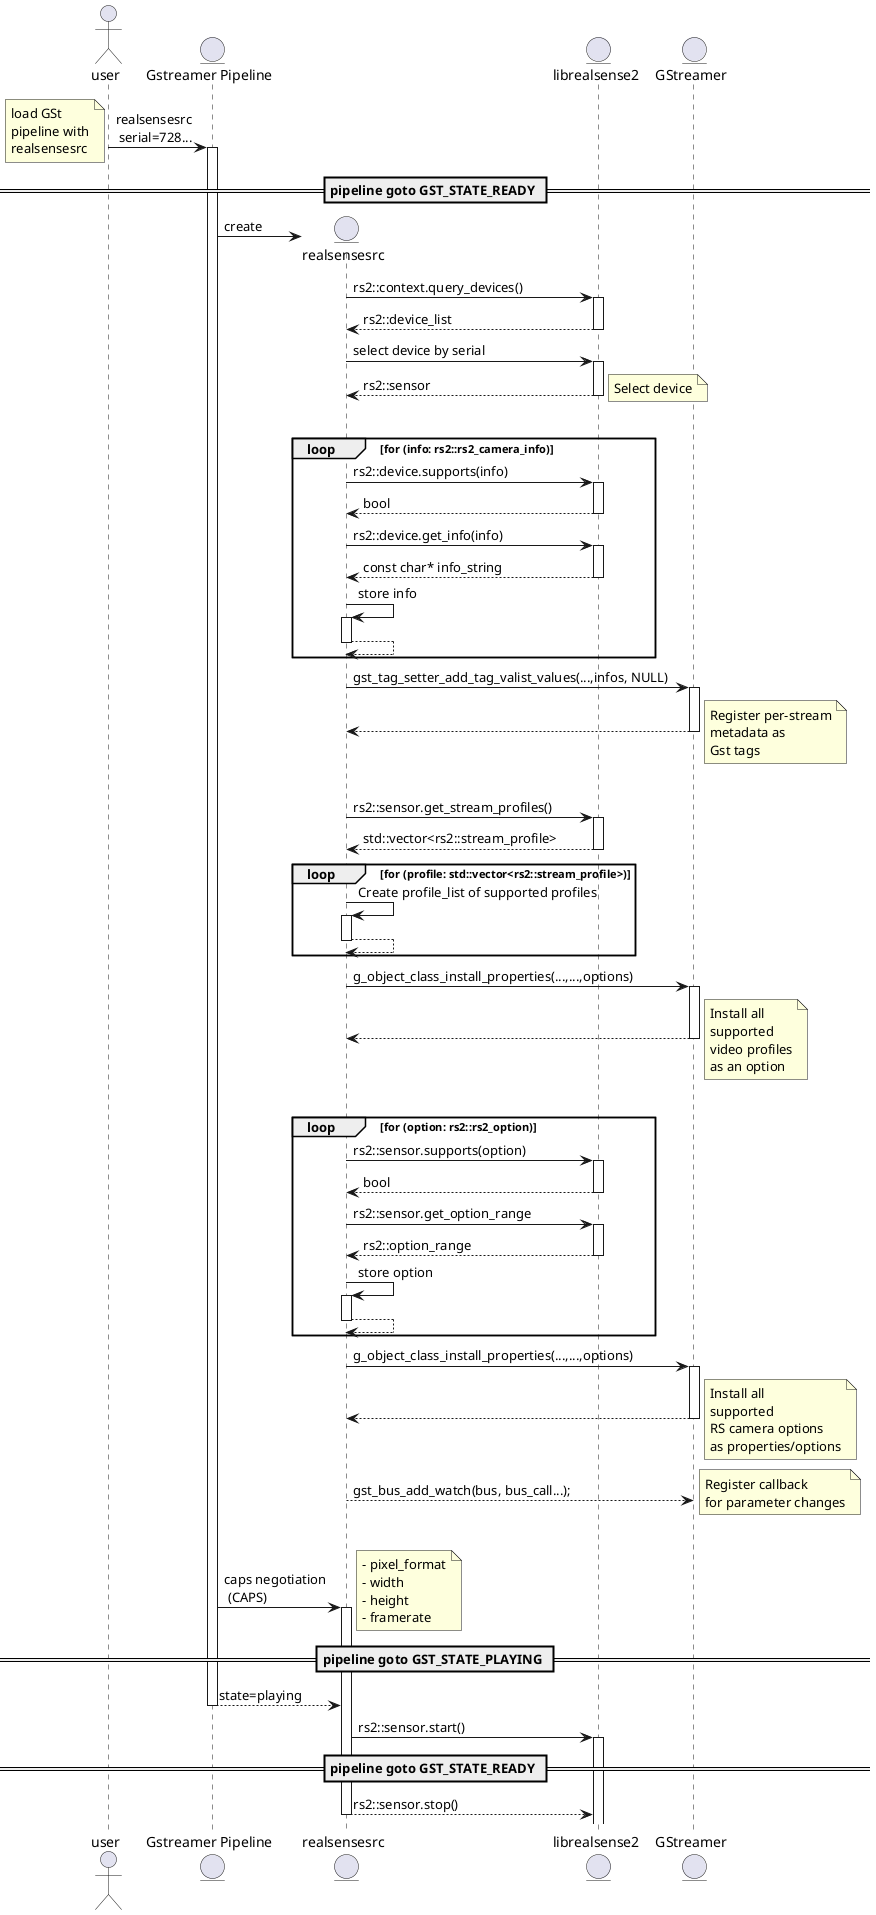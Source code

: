@startuml realsensesrc
Actor user
entity "Gstreamer Pipeline" as g_pipe
entity "realsensesrc" as src
entity "librealsense2" as lrs
entity "GStreamer" as go

autoactivate on
user -> g_pipe: realsensesrc \n serial=728...
note left
  load GSt
  pipeline with
  realsensesrc
end note

==pipeline goto GST_STATE_READY ==

g_pipe -> src **: create
src -> lrs: rs2::context.query_devices()
return rs2::device_list

src->lrs : select device by serial
return rs2::sensor
note right
  Select device
end note
|||

loop for (info: rs2::rs2_camera_info)
  src->lrs: rs2::device.supports(info)
  return bool
  src->lrs: rs2::device.get_info(info)
  return const char* info_string
  src->src: store info
  return
end
src -> go: gst_tag_setter_add_tag_valist_values(...,infos, NULL)
return
note right
  Register per-stream
  metadata as
  Gst tags
end note
|||
src -> lrs: rs2::sensor.get_stream_profiles()
return std::vector<rs2::stream_profile>

loop for (profile: std::vector<rs2::stream_profile>)
  src->src: Create profile_list of supported profiles
  return
end
src -> go: g_object_class_install_properties(...,...,options)
return
note right
  Install all
  supported
  video profiles
  as an option
end note
|||

loop for (option: rs2::rs2_option)
  src->lrs: rs2::sensor.supports(option)
  return bool
  src->lrs: rs2::sensor.get_option_range
  return  rs2::option_range
  src->src: store option
  return
end
src -> go: g_object_class_install_properties(...,...,options)
return
note right
  Install all
  supported
  RS camera options
  as properties/options
end note

src --> go: gst_bus_add_watch(bus, bus_call...);
note right
  Register callback
  for parameter changes
end note
|||

g_pipe -> src: caps negotiation \n (CAPS)
note right
  - pixel_format
  - width
  - height
  - framerate
end note

==pipeline goto GST_STATE_PLAYING ==

g_pipe --> src: state=playing
src -> lrs: rs2::sensor.start()

==pipeline goto GST_STATE_READY ==
src --> lrs: rs2::sensor.stop()

@enduml

